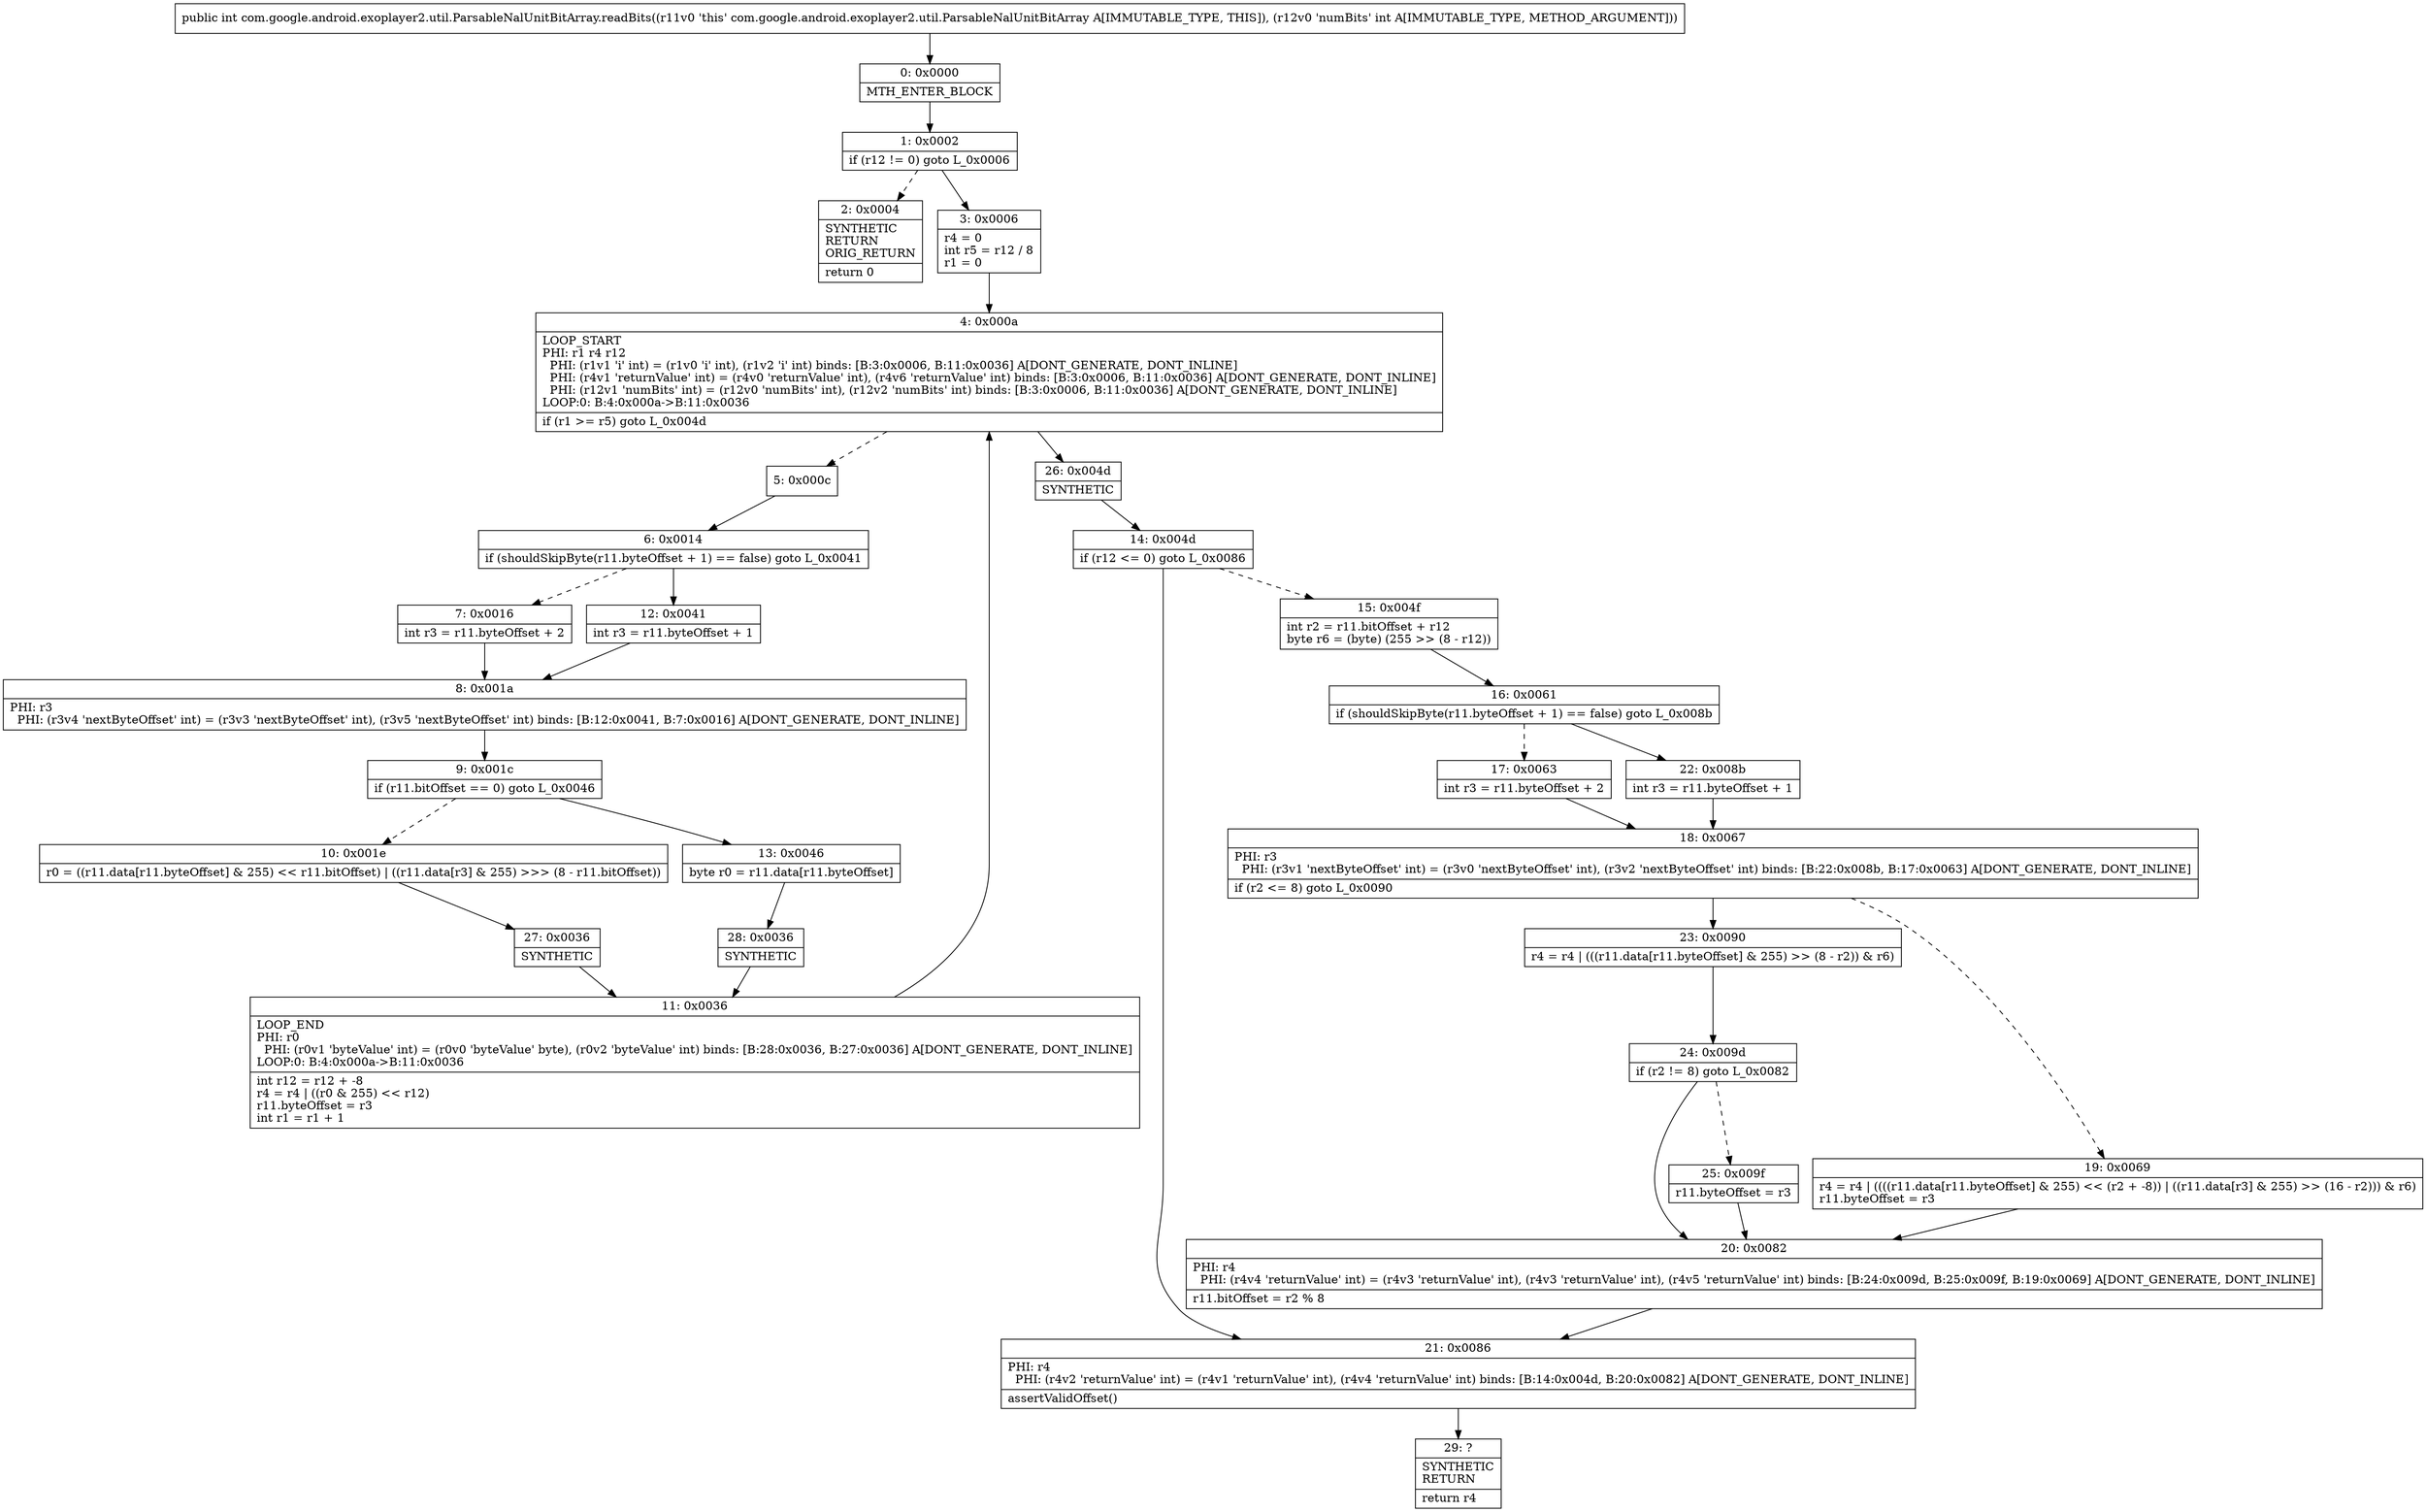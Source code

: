 digraph "CFG forcom.google.android.exoplayer2.util.ParsableNalUnitBitArray.readBits(I)I" {
Node_0 [shape=record,label="{0\:\ 0x0000|MTH_ENTER_BLOCK\l}"];
Node_1 [shape=record,label="{1\:\ 0x0002|if (r12 != 0) goto L_0x0006\l}"];
Node_2 [shape=record,label="{2\:\ 0x0004|SYNTHETIC\lRETURN\lORIG_RETURN\l|return 0\l}"];
Node_3 [shape=record,label="{3\:\ 0x0006|r4 = 0\lint r5 = r12 \/ 8\lr1 = 0\l}"];
Node_4 [shape=record,label="{4\:\ 0x000a|LOOP_START\lPHI: r1 r4 r12 \l  PHI: (r1v1 'i' int) = (r1v0 'i' int), (r1v2 'i' int) binds: [B:3:0x0006, B:11:0x0036] A[DONT_GENERATE, DONT_INLINE]\l  PHI: (r4v1 'returnValue' int) = (r4v0 'returnValue' int), (r4v6 'returnValue' int) binds: [B:3:0x0006, B:11:0x0036] A[DONT_GENERATE, DONT_INLINE]\l  PHI: (r12v1 'numBits' int) = (r12v0 'numBits' int), (r12v2 'numBits' int) binds: [B:3:0x0006, B:11:0x0036] A[DONT_GENERATE, DONT_INLINE]\lLOOP:0: B:4:0x000a\-\>B:11:0x0036\l|if (r1 \>= r5) goto L_0x004d\l}"];
Node_5 [shape=record,label="{5\:\ 0x000c}"];
Node_6 [shape=record,label="{6\:\ 0x0014|if (shouldSkipByte(r11.byteOffset + 1) == false) goto L_0x0041\l}"];
Node_7 [shape=record,label="{7\:\ 0x0016|int r3 = r11.byteOffset + 2\l}"];
Node_8 [shape=record,label="{8\:\ 0x001a|PHI: r3 \l  PHI: (r3v4 'nextByteOffset' int) = (r3v3 'nextByteOffset' int), (r3v5 'nextByteOffset' int) binds: [B:12:0x0041, B:7:0x0016] A[DONT_GENERATE, DONT_INLINE]\l}"];
Node_9 [shape=record,label="{9\:\ 0x001c|if (r11.bitOffset == 0) goto L_0x0046\l}"];
Node_10 [shape=record,label="{10\:\ 0x001e|r0 = ((r11.data[r11.byteOffset] & 255) \<\< r11.bitOffset) \| ((r11.data[r3] & 255) \>\>\> (8 \- r11.bitOffset))\l}"];
Node_11 [shape=record,label="{11\:\ 0x0036|LOOP_END\lPHI: r0 \l  PHI: (r0v1 'byteValue' int) = (r0v0 'byteValue' byte), (r0v2 'byteValue' int) binds: [B:28:0x0036, B:27:0x0036] A[DONT_GENERATE, DONT_INLINE]\lLOOP:0: B:4:0x000a\-\>B:11:0x0036\l|int r12 = r12 + \-8\lr4 = r4 \| ((r0 & 255) \<\< r12)\lr11.byteOffset = r3\lint r1 = r1 + 1\l}"];
Node_12 [shape=record,label="{12\:\ 0x0041|int r3 = r11.byteOffset + 1\l}"];
Node_13 [shape=record,label="{13\:\ 0x0046|byte r0 = r11.data[r11.byteOffset]\l}"];
Node_14 [shape=record,label="{14\:\ 0x004d|if (r12 \<= 0) goto L_0x0086\l}"];
Node_15 [shape=record,label="{15\:\ 0x004f|int r2 = r11.bitOffset + r12\lbyte r6 = (byte) (255 \>\> (8 \- r12))\l}"];
Node_16 [shape=record,label="{16\:\ 0x0061|if (shouldSkipByte(r11.byteOffset + 1) == false) goto L_0x008b\l}"];
Node_17 [shape=record,label="{17\:\ 0x0063|int r3 = r11.byteOffset + 2\l}"];
Node_18 [shape=record,label="{18\:\ 0x0067|PHI: r3 \l  PHI: (r3v1 'nextByteOffset' int) = (r3v0 'nextByteOffset' int), (r3v2 'nextByteOffset' int) binds: [B:22:0x008b, B:17:0x0063] A[DONT_GENERATE, DONT_INLINE]\l|if (r2 \<= 8) goto L_0x0090\l}"];
Node_19 [shape=record,label="{19\:\ 0x0069|r4 = r4 \| ((((r11.data[r11.byteOffset] & 255) \<\< (r2 + \-8)) \| ((r11.data[r3] & 255) \>\> (16 \- r2))) & r6)\lr11.byteOffset = r3\l}"];
Node_20 [shape=record,label="{20\:\ 0x0082|PHI: r4 \l  PHI: (r4v4 'returnValue' int) = (r4v3 'returnValue' int), (r4v3 'returnValue' int), (r4v5 'returnValue' int) binds: [B:24:0x009d, B:25:0x009f, B:19:0x0069] A[DONT_GENERATE, DONT_INLINE]\l|r11.bitOffset = r2 % 8\l}"];
Node_21 [shape=record,label="{21\:\ 0x0086|PHI: r4 \l  PHI: (r4v2 'returnValue' int) = (r4v1 'returnValue' int), (r4v4 'returnValue' int) binds: [B:14:0x004d, B:20:0x0082] A[DONT_GENERATE, DONT_INLINE]\l|assertValidOffset()\l}"];
Node_22 [shape=record,label="{22\:\ 0x008b|int r3 = r11.byteOffset + 1\l}"];
Node_23 [shape=record,label="{23\:\ 0x0090|r4 = r4 \| (((r11.data[r11.byteOffset] & 255) \>\> (8 \- r2)) & r6)\l}"];
Node_24 [shape=record,label="{24\:\ 0x009d|if (r2 != 8) goto L_0x0082\l}"];
Node_25 [shape=record,label="{25\:\ 0x009f|r11.byteOffset = r3\l}"];
Node_26 [shape=record,label="{26\:\ 0x004d|SYNTHETIC\l}"];
Node_27 [shape=record,label="{27\:\ 0x0036|SYNTHETIC\l}"];
Node_28 [shape=record,label="{28\:\ 0x0036|SYNTHETIC\l}"];
Node_29 [shape=record,label="{29\:\ ?|SYNTHETIC\lRETURN\l|return r4\l}"];
MethodNode[shape=record,label="{public int com.google.android.exoplayer2.util.ParsableNalUnitBitArray.readBits((r11v0 'this' com.google.android.exoplayer2.util.ParsableNalUnitBitArray A[IMMUTABLE_TYPE, THIS]), (r12v0 'numBits' int A[IMMUTABLE_TYPE, METHOD_ARGUMENT])) }"];
MethodNode -> Node_0;
Node_0 -> Node_1;
Node_1 -> Node_2[style=dashed];
Node_1 -> Node_3;
Node_3 -> Node_4;
Node_4 -> Node_5[style=dashed];
Node_4 -> Node_26;
Node_5 -> Node_6;
Node_6 -> Node_7[style=dashed];
Node_6 -> Node_12;
Node_7 -> Node_8;
Node_8 -> Node_9;
Node_9 -> Node_10[style=dashed];
Node_9 -> Node_13;
Node_10 -> Node_27;
Node_11 -> Node_4;
Node_12 -> Node_8;
Node_13 -> Node_28;
Node_14 -> Node_15[style=dashed];
Node_14 -> Node_21;
Node_15 -> Node_16;
Node_16 -> Node_17[style=dashed];
Node_16 -> Node_22;
Node_17 -> Node_18;
Node_18 -> Node_19[style=dashed];
Node_18 -> Node_23;
Node_19 -> Node_20;
Node_20 -> Node_21;
Node_21 -> Node_29;
Node_22 -> Node_18;
Node_23 -> Node_24;
Node_24 -> Node_20;
Node_24 -> Node_25[style=dashed];
Node_25 -> Node_20;
Node_26 -> Node_14;
Node_27 -> Node_11;
Node_28 -> Node_11;
}

